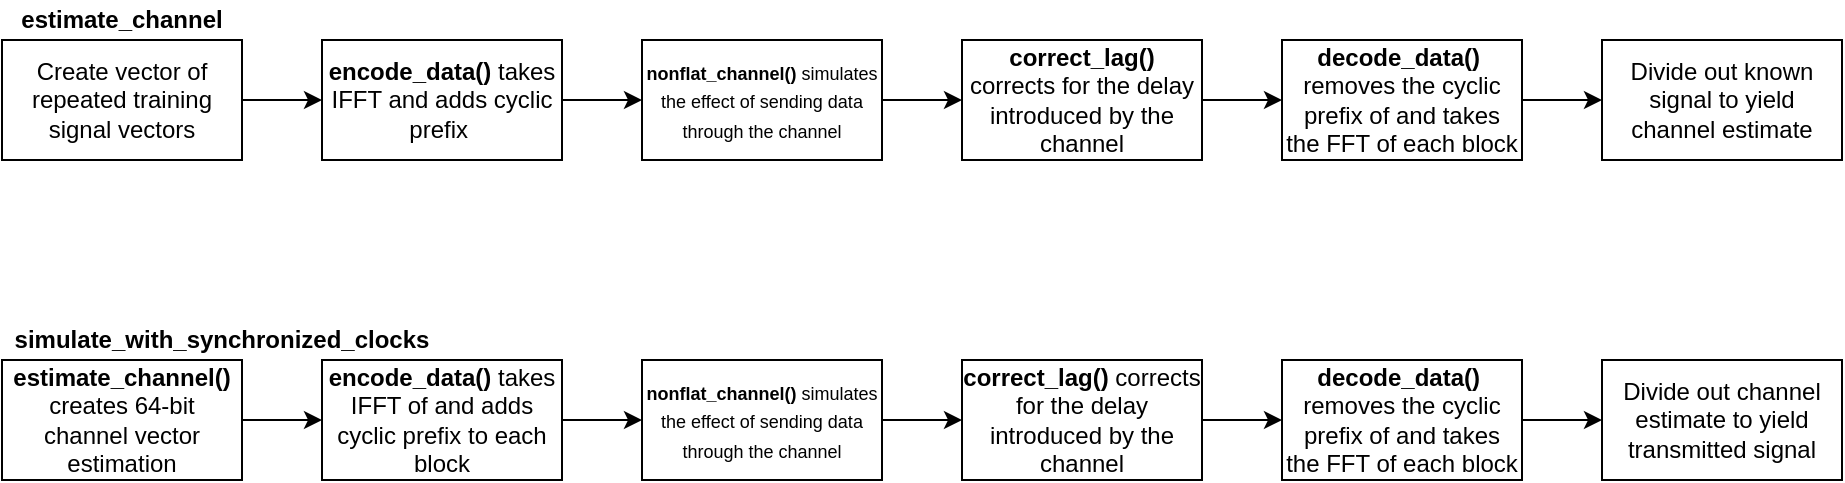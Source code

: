 <mxfile version="14.5.0" type="device"><diagram id="XLfQrjq-UZWomE4vZ055" name="Page-1"><mxGraphModel dx="1221" dy="1722" grid="1" gridSize="10" guides="1" tooltips="1" connect="1" arrows="1" fold="1" page="1" pageScale="1" pageWidth="850" pageHeight="1100" math="0" shadow="0"><root><mxCell id="0"/><mxCell id="1" parent="0"/><mxCell id="USOnyVhgLANyw6yHIsG9-5" style="edgeStyle=orthogonalEdgeStyle;rounded=0;orthogonalLoop=1;jettySize=auto;html=1;exitX=1;exitY=0.5;exitDx=0;exitDy=0;entryX=0;entryY=0.5;entryDx=0;entryDy=0;" edge="1" parent="1" source="USOnyVhgLANyw6yHIsG9-1" target="USOnyVhgLANyw6yHIsG9-2"><mxGeometry relative="1" as="geometry"/></mxCell><mxCell id="USOnyVhgLANyw6yHIsG9-1" value="&lt;b&gt;estimate_channel()&lt;/b&gt;&lt;br&gt;creates 64-bit channel vector estimation" style="rounded=0;whiteSpace=wrap;html=1;" vertex="1" parent="1"><mxGeometry x="40" y="-880" width="120" height="60" as="geometry"/></mxCell><mxCell id="USOnyVhgLANyw6yHIsG9-6" style="edgeStyle=orthogonalEdgeStyle;rounded=0;orthogonalLoop=1;jettySize=auto;html=1;exitX=1;exitY=0.5;exitDx=0;exitDy=0;entryX=0;entryY=0.5;entryDx=0;entryDy=0;" edge="1" parent="1" source="USOnyVhgLANyw6yHIsG9-2" target="USOnyVhgLANyw6yHIsG9-3"><mxGeometry relative="1" as="geometry"/></mxCell><mxCell id="USOnyVhgLANyw6yHIsG9-2" value="&lt;b&gt;encode_data()&amp;nbsp;&lt;/b&gt;&lt;span&gt;takes IFFT of and adds cyclic prefix&lt;/span&gt;&lt;span&gt;&amp;nbsp;to each block&lt;/span&gt;" style="rounded=0;whiteSpace=wrap;html=1;" vertex="1" parent="1"><mxGeometry x="200" y="-880" width="120" height="60" as="geometry"/></mxCell><mxCell id="USOnyVhgLANyw6yHIsG9-7" style="edgeStyle=orthogonalEdgeStyle;rounded=0;orthogonalLoop=1;jettySize=auto;html=1;exitX=1;exitY=0.5;exitDx=0;exitDy=0;" edge="1" parent="1" source="USOnyVhgLANyw6yHIsG9-3" target="USOnyVhgLANyw6yHIsG9-4"><mxGeometry relative="1" as="geometry"/></mxCell><mxCell id="USOnyVhgLANyw6yHIsG9-3" value="&lt;b style=&quot;font-size: 9px ; font-family: &amp;#34;helvetica&amp;#34;&quot;&gt;nonflat_channel()&amp;nbsp;&lt;/b&gt;&lt;span style=&quot;font-size: 9px ; font-family: &amp;#34;helvetica&amp;#34;&quot;&gt;simulates the effect of sending data through the channel&lt;/span&gt;" style="rounded=0;whiteSpace=wrap;html=1;" vertex="1" parent="1"><mxGeometry x="360" y="-880" width="120" height="60" as="geometry"/></mxCell><mxCell id="USOnyVhgLANyw6yHIsG9-19" style="edgeStyle=orthogonalEdgeStyle;rounded=0;orthogonalLoop=1;jettySize=auto;html=1;exitX=1;exitY=0.5;exitDx=0;exitDy=0;entryX=0;entryY=0.5;entryDx=0;entryDy=0;" edge="1" parent="1" source="USOnyVhgLANyw6yHIsG9-4" target="USOnyVhgLANyw6yHIsG9-18"><mxGeometry relative="1" as="geometry"/></mxCell><mxCell id="USOnyVhgLANyw6yHIsG9-4" value="&lt;b&gt;correct_lag()&amp;nbsp;&lt;/b&gt;&lt;span&gt;corrects for the delay introduced by the channel&lt;/span&gt;" style="rounded=0;whiteSpace=wrap;html=1;" vertex="1" parent="1"><mxGeometry x="520" y="-880" width="120" height="60" as="geometry"/></mxCell><mxCell id="USOnyVhgLANyw6yHIsG9-14" style="edgeStyle=orthogonalEdgeStyle;rounded=0;orthogonalLoop=1;jettySize=auto;html=1;exitX=1;exitY=0.5;exitDx=0;exitDy=0;" edge="1" parent="1" source="USOnyVhgLANyw6yHIsG9-8" target="USOnyVhgLANyw6yHIsG9-9"><mxGeometry relative="1" as="geometry"/></mxCell><mxCell id="USOnyVhgLANyw6yHIsG9-8" value="Create vector of repeated training signal vectors" style="rounded=0;whiteSpace=wrap;html=1;" vertex="1" parent="1"><mxGeometry x="40" y="-1040" width="120" height="60" as="geometry"/></mxCell><mxCell id="USOnyVhgLANyw6yHIsG9-13" style="edgeStyle=orthogonalEdgeStyle;rounded=0;orthogonalLoop=1;jettySize=auto;html=1;exitX=1;exitY=0.5;exitDx=0;exitDy=0;" edge="1" parent="1" source="USOnyVhgLANyw6yHIsG9-9" target="USOnyVhgLANyw6yHIsG9-10"><mxGeometry relative="1" as="geometry"/></mxCell><mxCell id="USOnyVhgLANyw6yHIsG9-9" value="&lt;b&gt;encode_data() &lt;/b&gt;takes IFFT and adds cyclic prefix&amp;nbsp;" style="rounded=0;whiteSpace=wrap;html=1;" vertex="1" parent="1"><mxGeometry x="200" y="-1040" width="120" height="60" as="geometry"/></mxCell><mxCell id="USOnyVhgLANyw6yHIsG9-12" style="edgeStyle=orthogonalEdgeStyle;rounded=0;orthogonalLoop=1;jettySize=auto;html=1;exitX=1;exitY=0.5;exitDx=0;exitDy=0;entryX=0;entryY=0.5;entryDx=0;entryDy=0;" edge="1" parent="1" source="USOnyVhgLANyw6yHIsG9-10" target="USOnyVhgLANyw6yHIsG9-11"><mxGeometry relative="1" as="geometry"/></mxCell><mxCell id="USOnyVhgLANyw6yHIsG9-10" value="&lt;b style=&quot;font-size: 9px ; font-family: &amp;#34;helvetica&amp;#34;&quot;&gt;nonflat_channel()&amp;nbsp;&lt;/b&gt;&lt;span style=&quot;font-size: 9px ; font-family: &amp;#34;helvetica&amp;#34;&quot;&gt;simulates the effect of sending data through the channel&lt;/span&gt;" style="rounded=0;whiteSpace=wrap;html=1;" vertex="1" parent="1"><mxGeometry x="360" y="-1040" width="120" height="60" as="geometry"/></mxCell><mxCell id="USOnyVhgLANyw6yHIsG9-21" style="edgeStyle=orthogonalEdgeStyle;rounded=0;orthogonalLoop=1;jettySize=auto;html=1;exitX=1;exitY=0.5;exitDx=0;exitDy=0;entryX=0;entryY=0.5;entryDx=0;entryDy=0;" edge="1" parent="1" source="USOnyVhgLANyw6yHIsG9-11" target="USOnyVhgLANyw6yHIsG9-20"><mxGeometry relative="1" as="geometry"/></mxCell><mxCell id="USOnyVhgLANyw6yHIsG9-11" value="&lt;b&gt;correct_lag() &lt;/b&gt;corrects for the delay introduced by the channel" style="rounded=0;whiteSpace=wrap;html=1;" vertex="1" parent="1"><mxGeometry x="520" y="-1040" width="120" height="60" as="geometry"/></mxCell><mxCell id="USOnyVhgLANyw6yHIsG9-16" value="&lt;b&gt;estimate_channel&lt;/b&gt;" style="text;html=1;strokeColor=none;fillColor=none;align=center;verticalAlign=middle;whiteSpace=wrap;rounded=0;" vertex="1" parent="1"><mxGeometry x="40" y="-1060" width="120" height="20" as="geometry"/></mxCell><mxCell id="USOnyVhgLANyw6yHIsG9-17" value="&lt;b&gt;simulate_with_synchronized_clocks&lt;/b&gt;" style="text;html=1;strokeColor=none;fillColor=none;align=center;verticalAlign=middle;whiteSpace=wrap;rounded=0;" vertex="1" parent="1"><mxGeometry x="90" y="-900" width="120" height="20" as="geometry"/></mxCell><mxCell id="USOnyVhgLANyw6yHIsG9-25" style="edgeStyle=orthogonalEdgeStyle;rounded=0;orthogonalLoop=1;jettySize=auto;html=1;exitX=1;exitY=0.5;exitDx=0;exitDy=0;entryX=0;entryY=0.5;entryDx=0;entryDy=0;" edge="1" parent="1" source="USOnyVhgLANyw6yHIsG9-18" target="USOnyVhgLANyw6yHIsG9-24"><mxGeometry relative="1" as="geometry"/></mxCell><mxCell id="USOnyVhgLANyw6yHIsG9-18" value="&lt;b&gt;decode_data()&lt;/b&gt;&amp;nbsp;&lt;br&gt;removes the cyclic prefix of and takes the FFT of each block" style="rounded=0;whiteSpace=wrap;html=1;" vertex="1" parent="1"><mxGeometry x="680" y="-880" width="120" height="60" as="geometry"/></mxCell><mxCell id="USOnyVhgLANyw6yHIsG9-23" style="edgeStyle=orthogonalEdgeStyle;rounded=0;orthogonalLoop=1;jettySize=auto;html=1;exitX=1;exitY=0.5;exitDx=0;exitDy=0;entryX=0;entryY=0.5;entryDx=0;entryDy=0;" edge="1" parent="1" source="USOnyVhgLANyw6yHIsG9-20" target="USOnyVhgLANyw6yHIsG9-22"><mxGeometry relative="1" as="geometry"/></mxCell><mxCell id="USOnyVhgLANyw6yHIsG9-20" value="&lt;b&gt;decode_data()&lt;/b&gt;&amp;nbsp;&lt;br&gt;removes the cyclic prefix of and takes the FFT of each block" style="rounded=0;whiteSpace=wrap;html=1;" vertex="1" parent="1"><mxGeometry x="680" y="-1040" width="120" height="60" as="geometry"/></mxCell><mxCell id="USOnyVhgLANyw6yHIsG9-22" value="&lt;span style=&quot;font-weight: 400&quot;&gt;Divide out known signal to yield channel estimate&lt;/span&gt;" style="rounded=0;whiteSpace=wrap;html=1;fontStyle=1" vertex="1" parent="1"><mxGeometry x="840" y="-1040" width="120" height="60" as="geometry"/></mxCell><mxCell id="USOnyVhgLANyw6yHIsG9-24" value="&lt;span style=&quot;font-weight: 400&quot;&gt;Divide out channel estimate to yield transmitted signal&lt;/span&gt;" style="rounded=0;whiteSpace=wrap;html=1;fontStyle=1" vertex="1" parent="1"><mxGeometry x="840" y="-880" width="120" height="60" as="geometry"/></mxCell></root></mxGraphModel></diagram></mxfile>